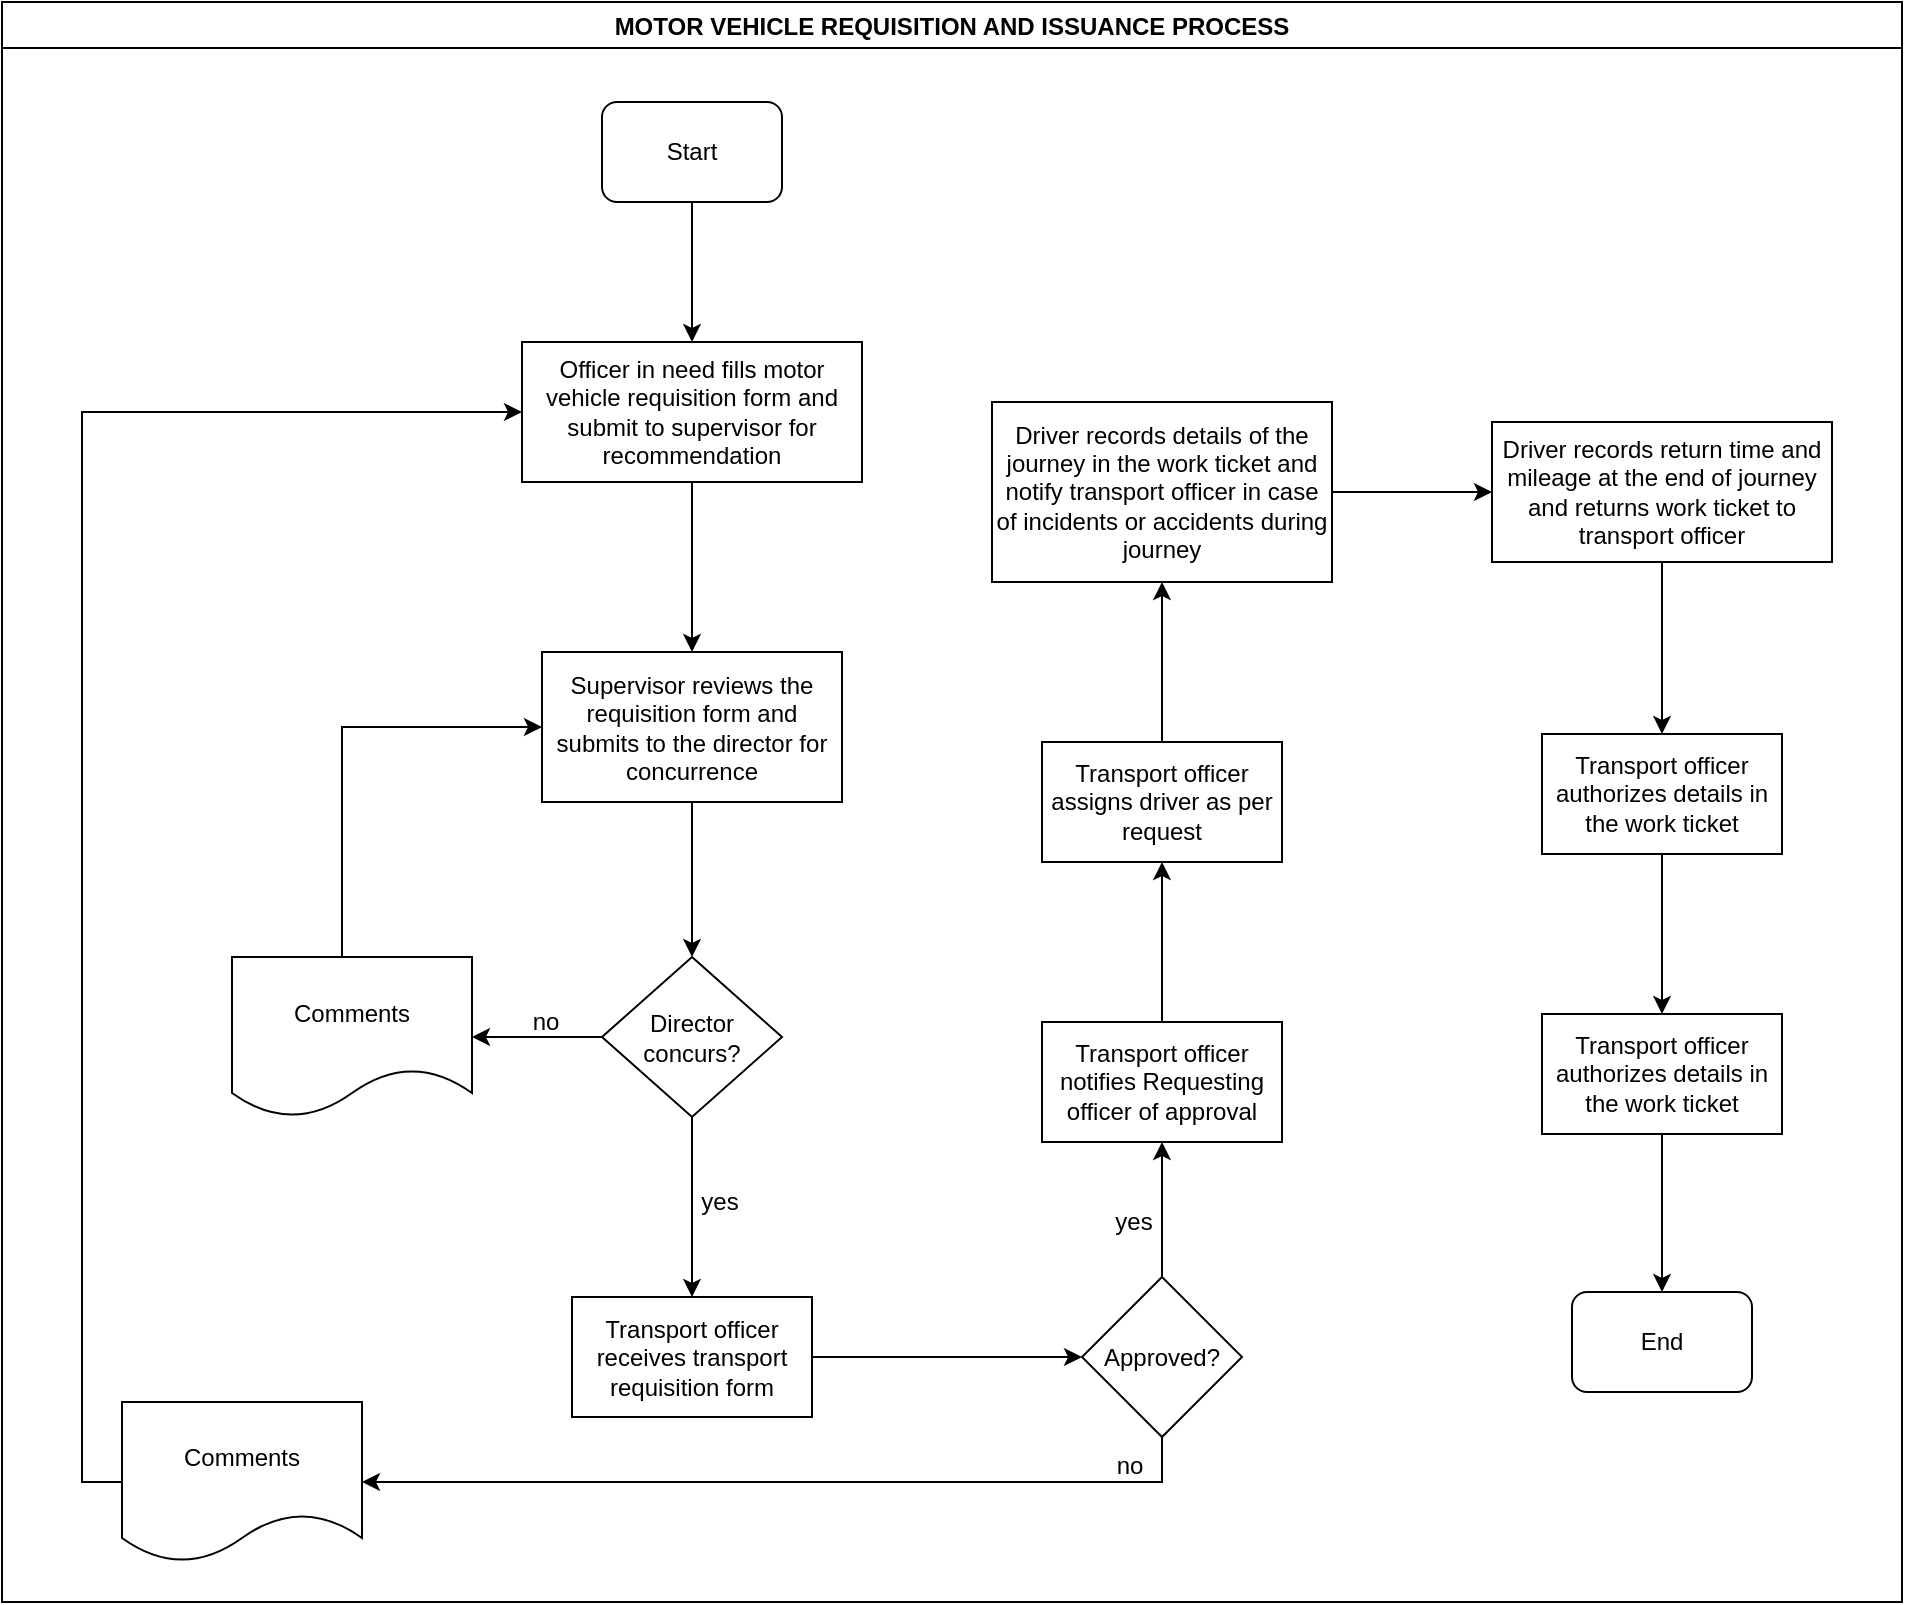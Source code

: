 <mxfile version="14.1.8" type="github">
  <diagram id="6ny7MYcmJ75oyxdDwdRd" name="Page-1">
    <mxGraphModel dx="1038" dy="547" grid="1" gridSize="10" guides="1" tooltips="1" connect="1" arrows="1" fold="1" page="1" pageScale="1" pageWidth="1169" pageHeight="827" math="0" shadow="0">
      <root>
        <mxCell id="0" />
        <mxCell id="1" parent="0" />
        <mxCell id="8BgREITHZNaEQP0OXt_D-9" value="MOTOR VEHICLE REQUISITION AND ISSUANCE PROCESS" style="swimlane;" vertex="1" parent="1">
          <mxGeometry x="10" y="10" width="950" height="800" as="geometry" />
        </mxCell>
        <mxCell id="8BgREITHZNaEQP0OXt_D-10" value="Start" style="rounded=1;whiteSpace=wrap;html=1;" vertex="1" parent="8BgREITHZNaEQP0OXt_D-9">
          <mxGeometry x="300" y="50" width="90" height="50" as="geometry" />
        </mxCell>
        <mxCell id="8BgREITHZNaEQP0OXt_D-11" value="Officer in need fills motor vehicle requisition form and submit to supervisor for recommendation" style="rounded=0;whiteSpace=wrap;html=1;" vertex="1" parent="8BgREITHZNaEQP0OXt_D-9">
          <mxGeometry x="260" y="170" width="170" height="70" as="geometry" />
        </mxCell>
        <mxCell id="8BgREITHZNaEQP0OXt_D-13" value="" style="edgeStyle=orthogonalEdgeStyle;rounded=0;orthogonalLoop=1;jettySize=auto;html=1;" edge="1" parent="8BgREITHZNaEQP0OXt_D-9" source="8BgREITHZNaEQP0OXt_D-10" target="8BgREITHZNaEQP0OXt_D-11">
          <mxGeometry relative="1" as="geometry">
            <mxPoint x="345" y="175" as="targetPoint" />
          </mxGeometry>
        </mxCell>
        <mxCell id="8BgREITHZNaEQP0OXt_D-22" value="yes" style="text;html=1;strokeColor=none;fillColor=none;align=center;verticalAlign=middle;whiteSpace=wrap;rounded=0;" vertex="1" parent="8BgREITHZNaEQP0OXt_D-9">
          <mxGeometry x="339" y="590" width="40" height="20" as="geometry" />
        </mxCell>
        <mxCell id="8BgREITHZNaEQP0OXt_D-31" value="" style="edgeStyle=orthogonalEdgeStyle;rounded=0;orthogonalLoop=1;jettySize=auto;html=1;entryX=0;entryY=0.5;entryDx=0;entryDy=0;" edge="1" parent="8BgREITHZNaEQP0OXt_D-9" source="8BgREITHZNaEQP0OXt_D-28" target="8BgREITHZNaEQP0OXt_D-11">
          <mxGeometry relative="1" as="geometry">
            <mxPoint x="-20" y="740" as="targetPoint" />
            <Array as="points">
              <mxPoint x="40" y="740" />
              <mxPoint x="40" y="205" />
            </Array>
          </mxGeometry>
        </mxCell>
        <mxCell id="8BgREITHZNaEQP0OXt_D-28" value="Comments" style="shape=document;whiteSpace=wrap;html=1;boundedLbl=1;rounded=0;" vertex="1" parent="8BgREITHZNaEQP0OXt_D-9">
          <mxGeometry x="60" y="700" width="120" height="80" as="geometry" />
        </mxCell>
        <mxCell id="8BgREITHZNaEQP0OXt_D-34" value="Transport officer notifies Requesting officer of approval" style="whiteSpace=wrap;html=1;rounded=0;" vertex="1" parent="8BgREITHZNaEQP0OXt_D-9">
          <mxGeometry x="520" y="510" width="120" height="60" as="geometry" />
        </mxCell>
        <mxCell id="8BgREITHZNaEQP0OXt_D-41" value="Transport officer authorizes details in the work ticket" style="whiteSpace=wrap;html=1;rounded=0;" vertex="1" parent="8BgREITHZNaEQP0OXt_D-9">
          <mxGeometry x="770" y="366" width="120" height="60" as="geometry" />
        </mxCell>
        <mxCell id="8BgREITHZNaEQP0OXt_D-55" value="End" style="rounded=1;whiteSpace=wrap;html=1;" vertex="1" parent="8BgREITHZNaEQP0OXt_D-9">
          <mxGeometry x="785" y="645" width="90" height="50" as="geometry" />
        </mxCell>
        <mxCell id="8BgREITHZNaEQP0OXt_D-17" value="" style="edgeStyle=orthogonalEdgeStyle;rounded=0;orthogonalLoop=1;jettySize=auto;html=1;" edge="1" parent="1" source="8BgREITHZNaEQP0OXt_D-14" target="8BgREITHZNaEQP0OXt_D-16">
          <mxGeometry relative="1" as="geometry" />
        </mxCell>
        <mxCell id="8BgREITHZNaEQP0OXt_D-14" value="Supervisor reviews the requisition form and submits to the director for concurrence" style="whiteSpace=wrap;html=1;rounded=0;" vertex="1" parent="1">
          <mxGeometry x="280" y="335" width="150" height="75" as="geometry" />
        </mxCell>
        <mxCell id="8BgREITHZNaEQP0OXt_D-15" value="" style="edgeStyle=orthogonalEdgeStyle;rounded=0;orthogonalLoop=1;jettySize=auto;html=1;" edge="1" parent="1" source="8BgREITHZNaEQP0OXt_D-11" target="8BgREITHZNaEQP0OXt_D-14">
          <mxGeometry relative="1" as="geometry" />
        </mxCell>
        <mxCell id="8BgREITHZNaEQP0OXt_D-19" value="" style="edgeStyle=orthogonalEdgeStyle;rounded=0;orthogonalLoop=1;jettySize=auto;html=1;" edge="1" parent="1" source="8BgREITHZNaEQP0OXt_D-16" target="8BgREITHZNaEQP0OXt_D-18">
          <mxGeometry relative="1" as="geometry" />
        </mxCell>
        <mxCell id="8BgREITHZNaEQP0OXt_D-25" value="" style="edgeStyle=orthogonalEdgeStyle;rounded=0;orthogonalLoop=1;jettySize=auto;html=1;" edge="1" parent="1" source="8BgREITHZNaEQP0OXt_D-16" target="8BgREITHZNaEQP0OXt_D-24">
          <mxGeometry relative="1" as="geometry" />
        </mxCell>
        <mxCell id="8BgREITHZNaEQP0OXt_D-16" value="Director concurs?" style="rhombus;whiteSpace=wrap;html=1;rounded=0;" vertex="1" parent="1">
          <mxGeometry x="310" y="487.5" width="90" height="80" as="geometry" />
        </mxCell>
        <mxCell id="8BgREITHZNaEQP0OXt_D-21" value="" style="edgeStyle=orthogonalEdgeStyle;rounded=0;orthogonalLoop=1;jettySize=auto;html=1;" edge="1" parent="1" source="8BgREITHZNaEQP0OXt_D-18" target="8BgREITHZNaEQP0OXt_D-20">
          <mxGeometry relative="1" as="geometry" />
        </mxCell>
        <mxCell id="8BgREITHZNaEQP0OXt_D-18" value="Transport officer receives transport requisition form" style="whiteSpace=wrap;html=1;rounded=0;" vertex="1" parent="1">
          <mxGeometry x="295" y="657.5" width="120" height="60" as="geometry" />
        </mxCell>
        <mxCell id="8BgREITHZNaEQP0OXt_D-29" value="" style="edgeStyle=orthogonalEdgeStyle;rounded=0;orthogonalLoop=1;jettySize=auto;html=1;exitX=0.5;exitY=1;exitDx=0;exitDy=0;" edge="1" parent="1" source="8BgREITHZNaEQP0OXt_D-20" target="8BgREITHZNaEQP0OXt_D-28">
          <mxGeometry relative="1" as="geometry">
            <Array as="points">
              <mxPoint x="590" y="728" />
              <mxPoint x="590" y="750" />
            </Array>
          </mxGeometry>
        </mxCell>
        <mxCell id="8BgREITHZNaEQP0OXt_D-35" value="" style="edgeStyle=orthogonalEdgeStyle;rounded=0;orthogonalLoop=1;jettySize=auto;html=1;" edge="1" parent="1" source="8BgREITHZNaEQP0OXt_D-20" target="8BgREITHZNaEQP0OXt_D-34">
          <mxGeometry relative="1" as="geometry" />
        </mxCell>
        <mxCell id="8BgREITHZNaEQP0OXt_D-20" value="Approved?" style="rhombus;whiteSpace=wrap;html=1;rounded=0;" vertex="1" parent="1">
          <mxGeometry x="550" y="647.5" width="80" height="80" as="geometry" />
        </mxCell>
        <mxCell id="8BgREITHZNaEQP0OXt_D-27" value="" style="edgeStyle=orthogonalEdgeStyle;rounded=0;orthogonalLoop=1;jettySize=auto;html=1;entryX=0;entryY=0.5;entryDx=0;entryDy=0;" edge="1" parent="1" source="8BgREITHZNaEQP0OXt_D-24" target="8BgREITHZNaEQP0OXt_D-14">
          <mxGeometry relative="1" as="geometry">
            <mxPoint x="185" y="397.5" as="targetPoint" />
            <Array as="points">
              <mxPoint x="180" y="373" />
            </Array>
          </mxGeometry>
        </mxCell>
        <mxCell id="8BgREITHZNaEQP0OXt_D-24" value="Comments" style="shape=document;whiteSpace=wrap;html=1;boundedLbl=1;rounded=0;" vertex="1" parent="1">
          <mxGeometry x="125" y="487.5" width="120" height="80" as="geometry" />
        </mxCell>
        <mxCell id="8BgREITHZNaEQP0OXt_D-32" value="no" style="text;html=1;strokeColor=none;fillColor=none;align=center;verticalAlign=middle;whiteSpace=wrap;rounded=0;" vertex="1" parent="1">
          <mxGeometry x="262" y="510" width="40" height="20" as="geometry" />
        </mxCell>
        <mxCell id="8BgREITHZNaEQP0OXt_D-33" value="no" style="text;html=1;strokeColor=none;fillColor=none;align=center;verticalAlign=middle;whiteSpace=wrap;rounded=0;" vertex="1" parent="1">
          <mxGeometry x="554" y="732" width="40" height="20" as="geometry" />
        </mxCell>
        <mxCell id="8BgREITHZNaEQP0OXt_D-36" value="yes" style="text;html=1;strokeColor=none;fillColor=none;align=center;verticalAlign=middle;whiteSpace=wrap;rounded=0;" vertex="1" parent="1">
          <mxGeometry x="556" y="610" width="40" height="20" as="geometry" />
        </mxCell>
        <mxCell id="8BgREITHZNaEQP0OXt_D-40" value="" style="edgeStyle=orthogonalEdgeStyle;rounded=0;orthogonalLoop=1;jettySize=auto;html=1;" edge="1" parent="1" source="8BgREITHZNaEQP0OXt_D-37" target="8BgREITHZNaEQP0OXt_D-39">
          <mxGeometry relative="1" as="geometry" />
        </mxCell>
        <mxCell id="8BgREITHZNaEQP0OXt_D-37" value="Transport officer assigns driver as per request" style="whiteSpace=wrap;html=1;rounded=0;" vertex="1" parent="1">
          <mxGeometry x="530" y="380" width="120" height="60" as="geometry" />
        </mxCell>
        <mxCell id="8BgREITHZNaEQP0OXt_D-38" value="" style="edgeStyle=orthogonalEdgeStyle;rounded=0;orthogonalLoop=1;jettySize=auto;html=1;" edge="1" parent="1" source="8BgREITHZNaEQP0OXt_D-34" target="8BgREITHZNaEQP0OXt_D-37">
          <mxGeometry relative="1" as="geometry" />
        </mxCell>
        <mxCell id="8BgREITHZNaEQP0OXt_D-48" value="" style="edgeStyle=orthogonalEdgeStyle;rounded=0;orthogonalLoop=1;jettySize=auto;html=1;" edge="1" parent="1" source="8BgREITHZNaEQP0OXt_D-39" target="8BgREITHZNaEQP0OXt_D-47">
          <mxGeometry relative="1" as="geometry" />
        </mxCell>
        <mxCell id="8BgREITHZNaEQP0OXt_D-39" value="Driver records details of the journey in the work ticket and notify transport officer in case of incidents or accidents during journey" style="whiteSpace=wrap;html=1;rounded=0;" vertex="1" parent="1">
          <mxGeometry x="505" y="210" width="170" height="90" as="geometry" />
        </mxCell>
        <mxCell id="8BgREITHZNaEQP0OXt_D-50" value="" style="edgeStyle=orthogonalEdgeStyle;rounded=0;orthogonalLoop=1;jettySize=auto;html=1;entryX=0.5;entryY=0;entryDx=0;entryDy=0;" edge="1" parent="1" source="8BgREITHZNaEQP0OXt_D-47" target="8BgREITHZNaEQP0OXt_D-41">
          <mxGeometry relative="1" as="geometry">
            <mxPoint x="840" y="375" as="targetPoint" />
          </mxGeometry>
        </mxCell>
        <mxCell id="8BgREITHZNaEQP0OXt_D-47" value="Driver records return time and mileage at the end of journey and returns work ticket to transport officer" style="whiteSpace=wrap;html=1;rounded=0;" vertex="1" parent="1">
          <mxGeometry x="755" y="220" width="170" height="70" as="geometry" />
        </mxCell>
        <mxCell id="8BgREITHZNaEQP0OXt_D-54" value="" style="edgeStyle=orthogonalEdgeStyle;rounded=0;orthogonalLoop=1;jettySize=auto;html=1;entryX=0.5;entryY=0;entryDx=0;entryDy=0;" edge="1" parent="1" source="8BgREITHZNaEQP0OXt_D-51" target="8BgREITHZNaEQP0OXt_D-55">
          <mxGeometry relative="1" as="geometry">
            <mxPoint x="840" y="656" as="targetPoint" />
          </mxGeometry>
        </mxCell>
        <mxCell id="8BgREITHZNaEQP0OXt_D-51" value="Transport officer authorizes details in the work ticket" style="whiteSpace=wrap;html=1;rounded=0;" vertex="1" parent="1">
          <mxGeometry x="780" y="516" width="120" height="60" as="geometry" />
        </mxCell>
        <mxCell id="8BgREITHZNaEQP0OXt_D-52" value="" style="edgeStyle=orthogonalEdgeStyle;rounded=0;orthogonalLoop=1;jettySize=auto;html=1;" edge="1" parent="1" source="8BgREITHZNaEQP0OXt_D-41" target="8BgREITHZNaEQP0OXt_D-51">
          <mxGeometry relative="1" as="geometry" />
        </mxCell>
      </root>
    </mxGraphModel>
  </diagram>
</mxfile>
